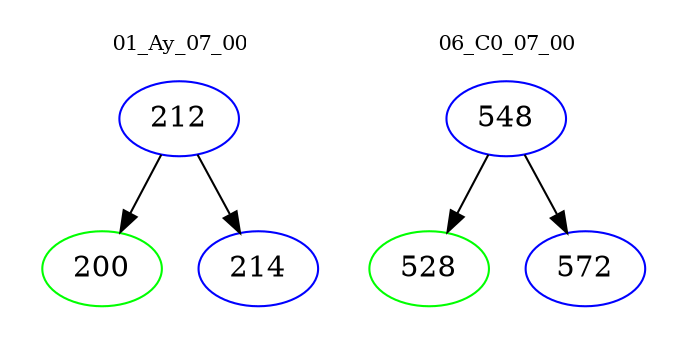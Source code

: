 digraph{
subgraph cluster_0 {
color = white
label = "01_Ay_07_00";
fontsize=10;
T0_212 [label="212", color="blue"]
T0_212 -> T0_200 [color="black"]
T0_200 [label="200", color="green"]
T0_212 -> T0_214 [color="black"]
T0_214 [label="214", color="blue"]
}
subgraph cluster_1 {
color = white
label = "06_C0_07_00";
fontsize=10;
T1_548 [label="548", color="blue"]
T1_548 -> T1_528 [color="black"]
T1_528 [label="528", color="green"]
T1_548 -> T1_572 [color="black"]
T1_572 [label="572", color="blue"]
}
}

